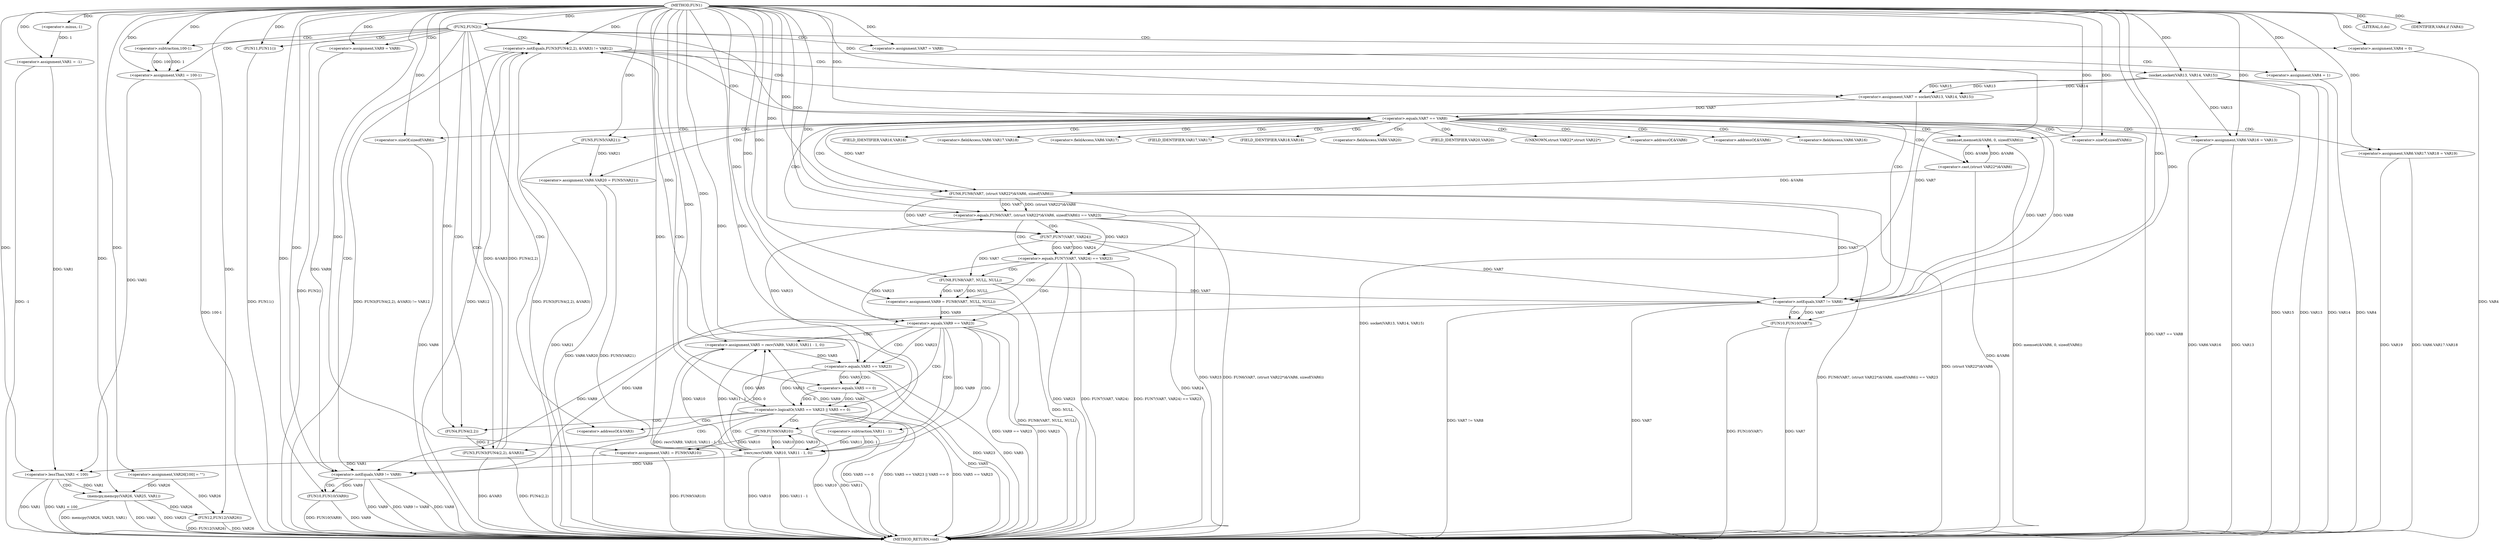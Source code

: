 digraph FUN1 {  
"1000100" [label = "(METHOD,FUN1)" ]
"1000278" [label = "(METHOD_RETURN,void)" ]
"1000103" [label = "(<operator>.assignment,VAR1 = -1)" ]
"1000105" [label = "(<operator>.minus,-1)" ]
"1000108" [label = "(FUN2,FUN2())" ]
"1000113" [label = "(<operator>.assignment,VAR4 = 0)" ]
"1000119" [label = "(<operator>.assignment,VAR7 = VAR8)" ]
"1000123" [label = "(<operator>.assignment,VAR9 = VAR8)" ]
"1000130" [label = "(<operator>.notEquals,FUN3(FUN4(2,2), &VAR3) != VAR12)" ]
"1000131" [label = "(FUN3,FUN3(FUN4(2,2), &VAR3))" ]
"1000132" [label = "(FUN4,FUN4(2,2))" ]
"1000140" [label = "(<operator>.assignment,VAR4 = 1)" ]
"1000143" [label = "(<operator>.assignment,VAR7 = socket(VAR13, VAR14, VAR15))" ]
"1000145" [label = "(socket,socket(VAR13, VAR14, VAR15))" ]
"1000150" [label = "(<operator>.equals,VAR7 == VAR8)" ]
"1000155" [label = "(memset,memset(&VAR6, 0, sizeof(VAR6)))" ]
"1000159" [label = "(<operator>.sizeOf,sizeof(VAR6))" ]
"1000161" [label = "(<operator>.assignment,VAR6.VAR16 = VAR13)" ]
"1000166" [label = "(<operator>.assignment,VAR6.VAR17.VAR18 = VAR19)" ]
"1000173" [label = "(<operator>.assignment,VAR6.VAR20 = FUN5(VAR21))" ]
"1000177" [label = "(FUN5,FUN5(VAR21))" ]
"1000180" [label = "(<operator>.equals,FUN6(VAR7, (struct VAR22*)&VAR6, sizeof(VAR6)) == VAR23)" ]
"1000181" [label = "(FUN6,FUN6(VAR7, (struct VAR22*)&VAR6, sizeof(VAR6)))" ]
"1000183" [label = "(<operator>.cast,(struct VAR22*)&VAR6)" ]
"1000187" [label = "(<operator>.sizeOf,sizeof(VAR6))" ]
"1000193" [label = "(<operator>.equals,FUN7(VAR7, VAR24) == VAR23)" ]
"1000194" [label = "(FUN7,FUN7(VAR7, VAR24))" ]
"1000200" [label = "(<operator>.assignment,VAR9 = FUN8(VAR7, NULL, NULL))" ]
"1000202" [label = "(FUN8,FUN8(VAR7, NULL, NULL))" ]
"1000207" [label = "(<operator>.equals,VAR9 == VAR23)" ]
"1000212" [label = "(<operator>.assignment,VAR5 = recv(VAR9, VAR10, VAR11 - 1, 0))" ]
"1000214" [label = "(recv,recv(VAR9, VAR10, VAR11 - 1, 0))" ]
"1000217" [label = "(<operator>.subtraction,VAR11 - 1)" ]
"1000222" [label = "(<operator>.logicalOr,VAR5 == VAR23 || VAR5 == 0)" ]
"1000223" [label = "(<operator>.equals,VAR5 == VAR23)" ]
"1000226" [label = "(<operator>.equals,VAR5 == 0)" ]
"1000231" [label = "(<operator>.assignment,VAR1 = FUN9(VAR10))" ]
"1000233" [label = "(FUN9,FUN9(VAR10))" ]
"1000235" [label = "(LITERAL,0,do)" ]
"1000237" [label = "(<operator>.notEquals,VAR7 != VAR8)" ]
"1000241" [label = "(FUN10,FUN10(VAR7))" ]
"1000244" [label = "(<operator>.notEquals,VAR9 != VAR8)" ]
"1000248" [label = "(FUN10,FUN10(VAR9))" ]
"1000251" [label = "(IDENTIFIER,VAR4,if (VAR4))" ]
"1000253" [label = "(FUN11,FUN11())" ]
"1000256" [label = "(<operator>.assignment,VAR1 = 100-1)" ]
"1000258" [label = "(<operator>.subtraction,100-1)" ]
"1000264" [label = "(<operator>.assignment,VAR26[100] = \"\")" ]
"1000268" [label = "(<operator>.lessThan,VAR1 < 100)" ]
"1000272" [label = "(memcpy,memcpy(VAR26, VAR25, VAR1))" ]
"1000276" [label = "(FUN12,FUN12(VAR26))" ]
"1000135" [label = "(<operator>.addressOf,&VAR3)" ]
"1000156" [label = "(<operator>.addressOf,&VAR6)" ]
"1000162" [label = "(<operator>.fieldAccess,VAR6.VAR16)" ]
"1000164" [label = "(FIELD_IDENTIFIER,VAR16,VAR16)" ]
"1000167" [label = "(<operator>.fieldAccess,VAR6.VAR17.VAR18)" ]
"1000168" [label = "(<operator>.fieldAccess,VAR6.VAR17)" ]
"1000170" [label = "(FIELD_IDENTIFIER,VAR17,VAR17)" ]
"1000171" [label = "(FIELD_IDENTIFIER,VAR18,VAR18)" ]
"1000174" [label = "(<operator>.fieldAccess,VAR6.VAR20)" ]
"1000176" [label = "(FIELD_IDENTIFIER,VAR20,VAR20)" ]
"1000184" [label = "(UNKNOWN,struct VAR22*,struct VAR22*)" ]
"1000185" [label = "(<operator>.addressOf,&VAR6)" ]
  "1000130" -> "1000278"  [ label = "DDG: FUN3(FUN4(2,2), &VAR3) != VAR12"] 
  "1000183" -> "1000278"  [ label = "DDG: &VAR6"] 
  "1000253" -> "1000278"  [ label = "DDG: FUN11()"] 
  "1000180" -> "1000278"  [ label = "DDG: FUN6(VAR7, (struct VAR22*)&VAR6, sizeof(VAR6))"] 
  "1000207" -> "1000278"  [ label = "DDG: VAR9 == VAR23"] 
  "1000276" -> "1000278"  [ label = "DDG: FUN12(VAR26)"] 
  "1000193" -> "1000278"  [ label = "DDG: VAR23"] 
  "1000272" -> "1000278"  [ label = "DDG: memcpy(VAR26, VAR25, VAR1)"] 
  "1000248" -> "1000278"  [ label = "DDG: FUN10(VAR9)"] 
  "1000187" -> "1000278"  [ label = "DDG: VAR6"] 
  "1000177" -> "1000278"  [ label = "DDG: VAR21"] 
  "1000166" -> "1000278"  [ label = "DDG: VAR19"] 
  "1000223" -> "1000278"  [ label = "DDG: VAR23"] 
  "1000193" -> "1000278"  [ label = "DDG: FUN7(VAR7, VAR24)"] 
  "1000226" -> "1000278"  [ label = "DDG: VAR5"] 
  "1000222" -> "1000278"  [ label = "DDG: VAR5 == VAR23"] 
  "1000108" -> "1000278"  [ label = "DDG: FUN2()"] 
  "1000237" -> "1000278"  [ label = "DDG: VAR7 != VAR8"] 
  "1000207" -> "1000278"  [ label = "DDG: VAR23"] 
  "1000272" -> "1000278"  [ label = "DDG: VAR1"] 
  "1000231" -> "1000278"  [ label = "DDG: FUN9(VAR10)"] 
  "1000214" -> "1000278"  [ label = "DDG: VAR10"] 
  "1000103" -> "1000278"  [ label = "DDG: -1"] 
  "1000222" -> "1000278"  [ label = "DDG: VAR5 == 0"] 
  "1000214" -> "1000278"  [ label = "DDG: VAR11 - 1"] 
  "1000212" -> "1000278"  [ label = "DDG: recv(VAR9, VAR10, VAR11 - 1, 0)"] 
  "1000180" -> "1000278"  [ label = "DDG: VAR23"] 
  "1000237" -> "1000278"  [ label = "DDG: VAR7"] 
  "1000113" -> "1000278"  [ label = "DDG: VAR4"] 
  "1000131" -> "1000278"  [ label = "DDG: FUN4(2,2)"] 
  "1000140" -> "1000278"  [ label = "DDG: VAR4"] 
  "1000268" -> "1000278"  [ label = "DDG: VAR1"] 
  "1000268" -> "1000278"  [ label = "DDG: VAR1 < 100"] 
  "1000155" -> "1000278"  [ label = "DDG: memset(&VAR6, 0, sizeof(VAR6))"] 
  "1000166" -> "1000278"  [ label = "DDG: VAR6.VAR17.VAR18"] 
  "1000272" -> "1000278"  [ label = "DDG: VAR25"] 
  "1000180" -> "1000278"  [ label = "DDG: FUN6(VAR7, (struct VAR22*)&VAR6, sizeof(VAR6)) == VAR23"] 
  "1000217" -> "1000278"  [ label = "DDG: VAR11"] 
  "1000222" -> "1000278"  [ label = "DDG: VAR5 == VAR23 || VAR5 == 0"] 
  "1000256" -> "1000278"  [ label = "DDG: 100-1"] 
  "1000145" -> "1000278"  [ label = "DDG: VAR15"] 
  "1000131" -> "1000278"  [ label = "DDG: &VAR3"] 
  "1000193" -> "1000278"  [ label = "DDG: FUN7(VAR7, VAR24) == VAR23"] 
  "1000233" -> "1000278"  [ label = "DDG: VAR10"] 
  "1000276" -> "1000278"  [ label = "DDG: VAR26"] 
  "1000241" -> "1000278"  [ label = "DDG: VAR7"] 
  "1000143" -> "1000278"  [ label = "DDG: socket(VAR13, VAR14, VAR15)"] 
  "1000173" -> "1000278"  [ label = "DDG: FUN5(VAR21)"] 
  "1000244" -> "1000278"  [ label = "DDG: VAR9 != VAR8"] 
  "1000150" -> "1000278"  [ label = "DDG: VAR7 == VAR8"] 
  "1000202" -> "1000278"  [ label = "DDG: NULL"] 
  "1000244" -> "1000278"  [ label = "DDG: VAR9"] 
  "1000194" -> "1000278"  [ label = "DDG: VAR24"] 
  "1000161" -> "1000278"  [ label = "DDG: VAR6.VAR16"] 
  "1000244" -> "1000278"  [ label = "DDG: VAR8"] 
  "1000145" -> "1000278"  [ label = "DDG: VAR13"] 
  "1000241" -> "1000278"  [ label = "DDG: FUN10(VAR7)"] 
  "1000145" -> "1000278"  [ label = "DDG: VAR14"] 
  "1000181" -> "1000278"  [ label = "DDG: (struct VAR22*)&VAR6"] 
  "1000173" -> "1000278"  [ label = "DDG: VAR6.VAR20"] 
  "1000130" -> "1000278"  [ label = "DDG: VAR12"] 
  "1000248" -> "1000278"  [ label = "DDG: VAR9"] 
  "1000223" -> "1000278"  [ label = "DDG: VAR5"] 
  "1000161" -> "1000278"  [ label = "DDG: VAR13"] 
  "1000130" -> "1000278"  [ label = "DDG: FUN3(FUN4(2,2), &VAR3)"] 
  "1000200" -> "1000278"  [ label = "DDG: FUN8(VAR7, NULL, NULL)"] 
  "1000105" -> "1000103"  [ label = "DDG: 1"] 
  "1000100" -> "1000103"  [ label = "DDG: "] 
  "1000100" -> "1000105"  [ label = "DDG: "] 
  "1000100" -> "1000108"  [ label = "DDG: "] 
  "1000100" -> "1000113"  [ label = "DDG: "] 
  "1000100" -> "1000119"  [ label = "DDG: "] 
  "1000100" -> "1000123"  [ label = "DDG: "] 
  "1000131" -> "1000130"  [ label = "DDG: FUN4(2,2)"] 
  "1000131" -> "1000130"  [ label = "DDG: &VAR3"] 
  "1000132" -> "1000131"  [ label = "DDG: 2"] 
  "1000100" -> "1000132"  [ label = "DDG: "] 
  "1000100" -> "1000130"  [ label = "DDG: "] 
  "1000100" -> "1000140"  [ label = "DDG: "] 
  "1000145" -> "1000143"  [ label = "DDG: VAR13"] 
  "1000145" -> "1000143"  [ label = "DDG: VAR14"] 
  "1000145" -> "1000143"  [ label = "DDG: VAR15"] 
  "1000100" -> "1000143"  [ label = "DDG: "] 
  "1000100" -> "1000145"  [ label = "DDG: "] 
  "1000143" -> "1000150"  [ label = "DDG: VAR7"] 
  "1000100" -> "1000150"  [ label = "DDG: "] 
  "1000183" -> "1000155"  [ label = "DDG: &VAR6"] 
  "1000100" -> "1000155"  [ label = "DDG: "] 
  "1000100" -> "1000159"  [ label = "DDG: "] 
  "1000145" -> "1000161"  [ label = "DDG: VAR13"] 
  "1000100" -> "1000161"  [ label = "DDG: "] 
  "1000100" -> "1000166"  [ label = "DDG: "] 
  "1000177" -> "1000173"  [ label = "DDG: VAR21"] 
  "1000100" -> "1000177"  [ label = "DDG: "] 
  "1000181" -> "1000180"  [ label = "DDG: VAR7"] 
  "1000181" -> "1000180"  [ label = "DDG: (struct VAR22*)&VAR6"] 
  "1000150" -> "1000181"  [ label = "DDG: VAR7"] 
  "1000100" -> "1000181"  [ label = "DDG: "] 
  "1000183" -> "1000181"  [ label = "DDG: &VAR6"] 
  "1000155" -> "1000183"  [ label = "DDG: &VAR6"] 
  "1000100" -> "1000187"  [ label = "DDG: "] 
  "1000223" -> "1000180"  [ label = "DDG: VAR23"] 
  "1000100" -> "1000180"  [ label = "DDG: "] 
  "1000194" -> "1000193"  [ label = "DDG: VAR7"] 
  "1000194" -> "1000193"  [ label = "DDG: VAR24"] 
  "1000181" -> "1000194"  [ label = "DDG: VAR7"] 
  "1000100" -> "1000194"  [ label = "DDG: "] 
  "1000180" -> "1000193"  [ label = "DDG: VAR23"] 
  "1000100" -> "1000193"  [ label = "DDG: "] 
  "1000202" -> "1000200"  [ label = "DDG: VAR7"] 
  "1000202" -> "1000200"  [ label = "DDG: NULL"] 
  "1000100" -> "1000200"  [ label = "DDG: "] 
  "1000194" -> "1000202"  [ label = "DDG: VAR7"] 
  "1000100" -> "1000202"  [ label = "DDG: "] 
  "1000200" -> "1000207"  [ label = "DDG: VAR9"] 
  "1000100" -> "1000207"  [ label = "DDG: "] 
  "1000193" -> "1000207"  [ label = "DDG: VAR23"] 
  "1000214" -> "1000212"  [ label = "DDG: VAR9"] 
  "1000214" -> "1000212"  [ label = "DDG: VAR10"] 
  "1000214" -> "1000212"  [ label = "DDG: VAR11 - 1"] 
  "1000214" -> "1000212"  [ label = "DDG: 0"] 
  "1000100" -> "1000212"  [ label = "DDG: "] 
  "1000207" -> "1000214"  [ label = "DDG: VAR9"] 
  "1000100" -> "1000214"  [ label = "DDG: "] 
  "1000233" -> "1000214"  [ label = "DDG: VAR10"] 
  "1000217" -> "1000214"  [ label = "DDG: VAR11"] 
  "1000217" -> "1000214"  [ label = "DDG: 1"] 
  "1000100" -> "1000217"  [ label = "DDG: "] 
  "1000223" -> "1000222"  [ label = "DDG: VAR5"] 
  "1000223" -> "1000222"  [ label = "DDG: VAR23"] 
  "1000212" -> "1000223"  [ label = "DDG: VAR5"] 
  "1000100" -> "1000223"  [ label = "DDG: "] 
  "1000207" -> "1000223"  [ label = "DDG: VAR23"] 
  "1000226" -> "1000222"  [ label = "DDG: VAR5"] 
  "1000226" -> "1000222"  [ label = "DDG: 0"] 
  "1000223" -> "1000226"  [ label = "DDG: VAR5"] 
  "1000100" -> "1000226"  [ label = "DDG: "] 
  "1000233" -> "1000231"  [ label = "DDG: VAR10"] 
  "1000100" -> "1000231"  [ label = "DDG: "] 
  "1000214" -> "1000233"  [ label = "DDG: VAR10"] 
  "1000100" -> "1000233"  [ label = "DDG: "] 
  "1000100" -> "1000235"  [ label = "DDG: "] 
  "1000181" -> "1000237"  [ label = "DDG: VAR7"] 
  "1000150" -> "1000237"  [ label = "DDG: VAR7"] 
  "1000194" -> "1000237"  [ label = "DDG: VAR7"] 
  "1000202" -> "1000237"  [ label = "DDG: VAR7"] 
  "1000119" -> "1000237"  [ label = "DDG: VAR7"] 
  "1000100" -> "1000237"  [ label = "DDG: "] 
  "1000150" -> "1000237"  [ label = "DDG: VAR8"] 
  "1000237" -> "1000241"  [ label = "DDG: VAR7"] 
  "1000100" -> "1000241"  [ label = "DDG: "] 
  "1000207" -> "1000244"  [ label = "DDG: VAR9"] 
  "1000214" -> "1000244"  [ label = "DDG: VAR9"] 
  "1000123" -> "1000244"  [ label = "DDG: VAR9"] 
  "1000100" -> "1000244"  [ label = "DDG: "] 
  "1000237" -> "1000244"  [ label = "DDG: VAR8"] 
  "1000244" -> "1000248"  [ label = "DDG: VAR9"] 
  "1000100" -> "1000248"  [ label = "DDG: "] 
  "1000100" -> "1000251"  [ label = "DDG: "] 
  "1000100" -> "1000253"  [ label = "DDG: "] 
  "1000258" -> "1000256"  [ label = "DDG: 100"] 
  "1000258" -> "1000256"  [ label = "DDG: 1"] 
  "1000100" -> "1000256"  [ label = "DDG: "] 
  "1000100" -> "1000258"  [ label = "DDG: "] 
  "1000100" -> "1000264"  [ label = "DDG: "] 
  "1000103" -> "1000268"  [ label = "DDG: VAR1"] 
  "1000231" -> "1000268"  [ label = "DDG: VAR1"] 
  "1000256" -> "1000268"  [ label = "DDG: VAR1"] 
  "1000100" -> "1000268"  [ label = "DDG: "] 
  "1000264" -> "1000272"  [ label = "DDG: VAR26"] 
  "1000100" -> "1000272"  [ label = "DDG: "] 
  "1000268" -> "1000272"  [ label = "DDG: VAR1"] 
  "1000264" -> "1000276"  [ label = "DDG: VAR26"] 
  "1000272" -> "1000276"  [ label = "DDG: VAR26"] 
  "1000100" -> "1000276"  [ label = "DDG: "] 
  "1000108" -> "1000258"  [ label = "CDG: "] 
  "1000108" -> "1000244"  [ label = "CDG: "] 
  "1000108" -> "1000132"  [ label = "CDG: "] 
  "1000108" -> "1000123"  [ label = "CDG: "] 
  "1000108" -> "1000130"  [ label = "CDG: "] 
  "1000108" -> "1000119"  [ label = "CDG: "] 
  "1000108" -> "1000135"  [ label = "CDG: "] 
  "1000108" -> "1000131"  [ label = "CDG: "] 
  "1000108" -> "1000113"  [ label = "CDG: "] 
  "1000108" -> "1000237"  [ label = "CDG: "] 
  "1000108" -> "1000256"  [ label = "CDG: "] 
  "1000108" -> "1000253"  [ label = "CDG: "] 
  "1000130" -> "1000150"  [ label = "CDG: "] 
  "1000130" -> "1000145"  [ label = "CDG: "] 
  "1000130" -> "1000143"  [ label = "CDG: "] 
  "1000130" -> "1000140"  [ label = "CDG: "] 
  "1000150" -> "1000164"  [ label = "CDG: "] 
  "1000150" -> "1000174"  [ label = "CDG: "] 
  "1000150" -> "1000156"  [ label = "CDG: "] 
  "1000150" -> "1000161"  [ label = "CDG: "] 
  "1000150" -> "1000166"  [ label = "CDG: "] 
  "1000150" -> "1000180"  [ label = "CDG: "] 
  "1000150" -> "1000183"  [ label = "CDG: "] 
  "1000150" -> "1000167"  [ label = "CDG: "] 
  "1000150" -> "1000176"  [ label = "CDG: "] 
  "1000150" -> "1000187"  [ label = "CDG: "] 
  "1000150" -> "1000185"  [ label = "CDG: "] 
  "1000150" -> "1000168"  [ label = "CDG: "] 
  "1000150" -> "1000159"  [ label = "CDG: "] 
  "1000150" -> "1000173"  [ label = "CDG: "] 
  "1000150" -> "1000155"  [ label = "CDG: "] 
  "1000150" -> "1000170"  [ label = "CDG: "] 
  "1000150" -> "1000171"  [ label = "CDG: "] 
  "1000150" -> "1000184"  [ label = "CDG: "] 
  "1000150" -> "1000177"  [ label = "CDG: "] 
  "1000150" -> "1000162"  [ label = "CDG: "] 
  "1000150" -> "1000181"  [ label = "CDG: "] 
  "1000180" -> "1000194"  [ label = "CDG: "] 
  "1000180" -> "1000193"  [ label = "CDG: "] 
  "1000193" -> "1000200"  [ label = "CDG: "] 
  "1000193" -> "1000207"  [ label = "CDG: "] 
  "1000193" -> "1000202"  [ label = "CDG: "] 
  "1000207" -> "1000222"  [ label = "CDG: "] 
  "1000207" -> "1000214"  [ label = "CDG: "] 
  "1000207" -> "1000217"  [ label = "CDG: "] 
  "1000207" -> "1000212"  [ label = "CDG: "] 
  "1000207" -> "1000223"  [ label = "CDG: "] 
  "1000222" -> "1000233"  [ label = "CDG: "] 
  "1000222" -> "1000231"  [ label = "CDG: "] 
  "1000222" -> "1000132"  [ label = "CDG: "] 
  "1000222" -> "1000130"  [ label = "CDG: "] 
  "1000222" -> "1000135"  [ label = "CDG: "] 
  "1000222" -> "1000131"  [ label = "CDG: "] 
  "1000223" -> "1000226"  [ label = "CDG: "] 
  "1000237" -> "1000241"  [ label = "CDG: "] 
  "1000244" -> "1000248"  [ label = "CDG: "] 
  "1000268" -> "1000272"  [ label = "CDG: "] 
}

